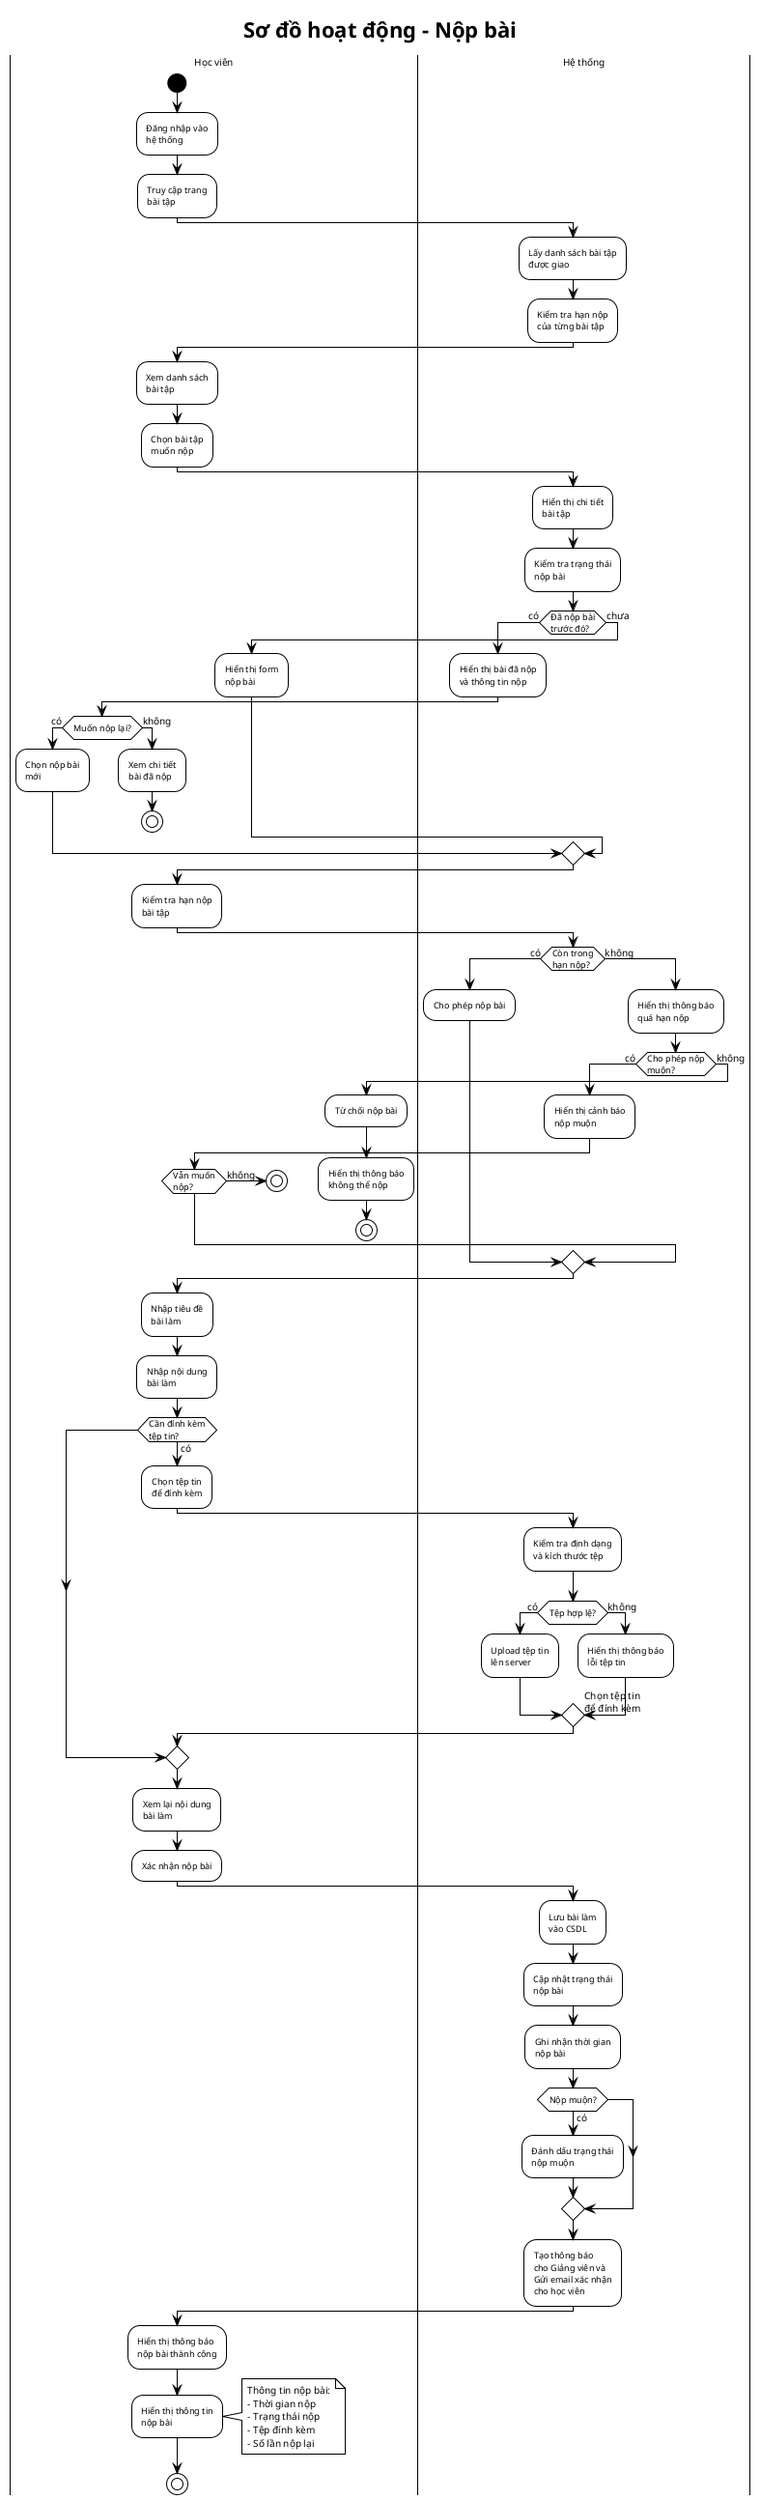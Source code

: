 @startuml
!theme plain
skinparam defaultFontSize 10
skinparam activityFontSize 9
skinparam swimlaneTitleFontSize 10
skinparam maxMessageSize 150
skinparam ranksep 60
skinparam activityStartColor black
skinparam activityEndColor black
skinparam activityEndColorBorder black
skinparam activityBarColor black
skinparam circledCharacterFontColor black

title Sơ đồ hoạt động - Nộp bài

|Học viên|
start
:Đăng nhập vào\nhệ thống;
:Truy cập trang\nbài tập;

|Hệ thống|
:Lấy danh sách bài tập\nđược giao;
:Kiểm tra hạn nộp\ncủa từng bài tập;

|Học viên|
:Xem danh sách\nbài tập;
:Chọn bài tập\nmuốn nộp;

|Hệ thống|
:Hiển thị chi tiết\nbài tập;
:Kiểm tra trạng thái\nnộp bài;

if (Đã nộp bài\ntrước đó?) then (có)
  :Hiển thị bài đã nộp\nvà thông tin nộp;
  
  |Học viên|
  if (Muốn nộp lại?) then (có)
    :Chọn nộp bài\nmới;
  else (không)
    :Xem chi tiết\nbài đã nộp;
    stop
  endif
else (chưa)
  :Hiển thị form\nnộp bài;
endif

|Học viên|
:Kiểm tra hạn nộp\nbài tập;

|Hệ thống|
if (Còn trong\nhạn nộp?) then (có)
  :Cho phép nộp bài;
else (không)
  :Hiển thị thông báo\nquá hạn nộp;
  
  if (Cho phép nộp\nmuộn?) then (có)
    :Hiển thị cảnh báo\nnộp muộn;
    |Học viên|
    if (Vẫn muốn\nnộp?) then (không)
      stop
    endif
  else (không)
    :Từ chối nộp bài;
    |Học viên|
    :Hiển thị thông báo\nkhông thể nộp;
    stop
  endif
endif

|Học viên|
:Nhập tiêu đề\nbài làm;
:Nhập nội dung\nbài làm;

if (Cần đính kèm\ntệp tin?) then (có)
  :Chọn tệp tin\nđể đính kèm;
  
  |Hệ thống|
  :Kiểm tra định dạng\nvà kích thước tệp;
  
  if (Tệp hợp lệ?) then (có)
    :Upload tệp tin\nlên server;
  else (không)
    :Hiển thị thông báo\nlỗi tệp tin;
    |Học viên|
    -> Chọn tệp tin\nđể đính kèm;
  endif
endif

|Học viên|
:Xem lại nội dung\nbài làm;
:Xác nhận nộp bài;

|Hệ thống|
:Lưu bài làm\nvào CSDL;
:Cập nhật trạng thái\nnộp bài;
:Ghi nhận thời gian\nnộp bài;

if (Nộp muộn?) then (có)
  :Đánh dấu trạng thái\nnộp muộn;
endif

:Tạo thông báo\ncho Giảng viên và \nGửi email xác nhận\ncho học viên;

|Học viên|
:Hiển thị thông báo\nnộp bài thành công;
:Hiển thị thông tin\nnộp bài;

note right
  Thông tin nộp bài:
  - Thời gian nộp
  - Trạng thái nộp
  - Tệp đính kèm
  - Số lần nộp lại
end note

stop

@enduml